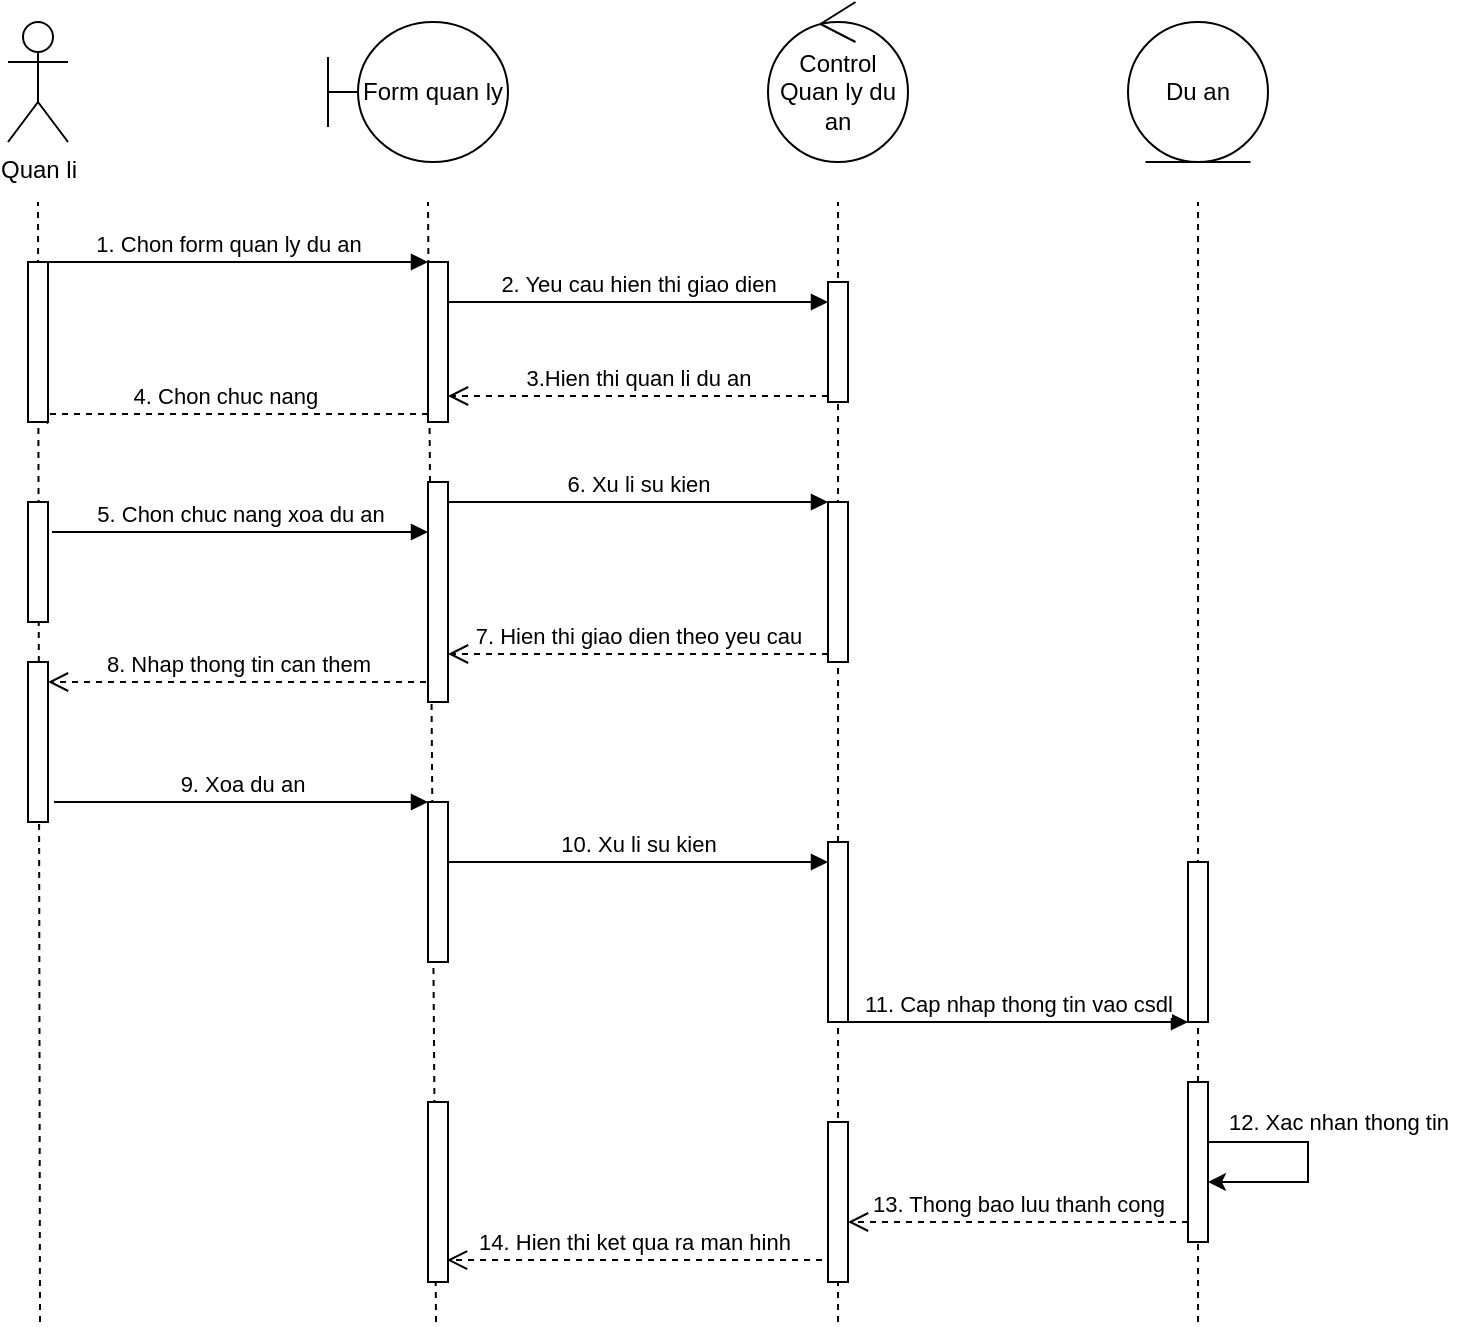 <mxfile version="19.0.3" type="device"><diagram id="TlLgcRQLpCOpPVlJkADE" name="Page-1"><mxGraphModel dx="1100" dy="857" grid="1" gridSize="10" guides="1" tooltips="1" connect="1" arrows="1" fold="1" page="1" pageScale="1" pageWidth="850" pageHeight="1100" math="0" shadow="0"><root><mxCell id="0"/><mxCell id="1" parent="0"/><mxCell id="avVNHmsN--5fyMBNd4J9-59" value="" style="endArrow=none;dashed=1;html=1;rounded=0;fontSize=11;" parent="1" edge="1"><mxGeometry width="50" height="50" relative="1" as="geometry"><mxPoint x="705" y="700" as="sourcePoint"/><mxPoint x="705" y="140" as="targetPoint"/></mxGeometry></mxCell><mxCell id="avVNHmsN--5fyMBNd4J9-57" value="" style="endArrow=none;dashed=1;html=1;rounded=0;fontSize=11;" parent="1" edge="1"><mxGeometry width="50" height="50" relative="1" as="geometry"><mxPoint x="525" y="700" as="sourcePoint"/><mxPoint x="525" y="140" as="targetPoint"/></mxGeometry></mxCell><mxCell id="avVNHmsN--5fyMBNd4J9-54" value="" style="endArrow=none;dashed=1;html=1;rounded=0;fontSize=11;" parent="1" edge="1"><mxGeometry width="50" height="50" relative="1" as="geometry"><mxPoint x="126" y="700" as="sourcePoint"/><mxPoint x="125" y="140" as="targetPoint"/></mxGeometry></mxCell><mxCell id="avVNHmsN--5fyMBNd4J9-56" value="" style="endArrow=none;dashed=1;html=1;rounded=0;fontSize=11;" parent="1" edge="1"><mxGeometry width="50" height="50" relative="1" as="geometry"><mxPoint x="324" y="700" as="sourcePoint"/><mxPoint x="320" y="140" as="targetPoint"/></mxGeometry></mxCell><mxCell id="avVNHmsN--5fyMBNd4J9-1" value="Quan li" style="shape=umlActor;verticalLabelPosition=bottom;verticalAlign=top;html=1;outlineConnect=0;" parent="1" vertex="1"><mxGeometry x="110" y="50" width="30" height="60" as="geometry"/></mxCell><mxCell id="avVNHmsN--5fyMBNd4J9-3" value="Form quan ly" style="shape=umlBoundary;whiteSpace=wrap;html=1;" parent="1" vertex="1"><mxGeometry x="270" y="50" width="90" height="70" as="geometry"/></mxCell><mxCell id="avVNHmsN--5fyMBNd4J9-4" value="Control Quan ly du an" style="ellipse;shape=umlControl;whiteSpace=wrap;html=1;" parent="1" vertex="1"><mxGeometry x="490" y="40" width="70" height="80" as="geometry"/></mxCell><mxCell id="avVNHmsN--5fyMBNd4J9-6" value="Du an" style="ellipse;shape=umlEntity;whiteSpace=wrap;html=1;" parent="1" vertex="1"><mxGeometry x="670" y="50" width="70" height="70" as="geometry"/></mxCell><mxCell id="avVNHmsN--5fyMBNd4J9-13" value="" style="html=1;points=[];perimeter=orthogonalPerimeter;" parent="1" vertex="1"><mxGeometry x="320" y="170" width="10" height="80" as="geometry"/></mxCell><mxCell id="avVNHmsN--5fyMBNd4J9-14" value="1. Chon form quan ly du an" style="html=1;verticalAlign=bottom;endArrow=block;entryX=0;entryY=0;rounded=0;" parent="1" target="avVNHmsN--5fyMBNd4J9-13" edge="1"><mxGeometry relative="1" as="geometry"><mxPoint x="120" y="170" as="sourcePoint"/></mxGeometry></mxCell><mxCell id="avVNHmsN--5fyMBNd4J9-15" value="4. Chon chuc nang&amp;nbsp;" style="html=1;verticalAlign=bottom;endArrow=open;dashed=1;endSize=8;exitX=0;exitY=0.95;rounded=0;" parent="1" source="avVNHmsN--5fyMBNd4J9-13" edge="1"><mxGeometry relative="1" as="geometry"><mxPoint x="120" y="246" as="targetPoint"/></mxGeometry></mxCell><mxCell id="avVNHmsN--5fyMBNd4J9-16" value="" style="html=1;points=[];perimeter=orthogonalPerimeter;" parent="1" vertex="1"><mxGeometry x="120" y="170" width="10" height="80" as="geometry"/></mxCell><mxCell id="avVNHmsN--5fyMBNd4J9-19" value="" style="html=1;points=[];perimeter=orthogonalPerimeter;" parent="1" vertex="1"><mxGeometry x="520" y="180" width="10" height="60" as="geometry"/></mxCell><mxCell id="avVNHmsN--5fyMBNd4J9-20" value="2. Yeu cau hien thi giao dien" style="html=1;verticalAlign=bottom;endArrow=block;rounded=0;exitX=1;exitY=0.25;exitDx=0;exitDy=0;exitPerimeter=0;" parent="1" source="avVNHmsN--5fyMBNd4J9-13" edge="1"><mxGeometry relative="1" as="geometry"><mxPoint x="330" y="180" as="sourcePoint"/><mxPoint x="520" y="190" as="targetPoint"/></mxGeometry></mxCell><mxCell id="avVNHmsN--5fyMBNd4J9-21" value="3.Hien thi quan li du an" style="html=1;verticalAlign=bottom;endArrow=open;dashed=1;endSize=8;exitX=0;exitY=0.95;rounded=0;" parent="1" source="avVNHmsN--5fyMBNd4J9-19" edge="1"><mxGeometry relative="1" as="geometry"><mxPoint x="330" y="237" as="targetPoint"/></mxGeometry></mxCell><mxCell id="avVNHmsN--5fyMBNd4J9-22" value="" style="html=1;points=[];perimeter=orthogonalPerimeter;" parent="1" vertex="1"><mxGeometry x="120" y="290" width="10" height="60" as="geometry"/></mxCell><mxCell id="avVNHmsN--5fyMBNd4J9-23" value="" style="html=1;points=[];perimeter=orthogonalPerimeter;" parent="1" vertex="1"><mxGeometry x="520" y="290" width="10" height="80" as="geometry"/></mxCell><mxCell id="avVNHmsN--5fyMBNd4J9-24" value="6. Xu li su kien" style="html=1;verticalAlign=bottom;endArrow=block;entryX=0;entryY=0;rounded=0;" parent="1" target="avVNHmsN--5fyMBNd4J9-23" edge="1"><mxGeometry relative="1" as="geometry"><mxPoint x="330" y="290" as="sourcePoint"/></mxGeometry></mxCell><mxCell id="avVNHmsN--5fyMBNd4J9-25" value="7. Hien thi giao dien theo yeu cau" style="html=1;verticalAlign=bottom;endArrow=open;dashed=1;endSize=8;exitX=0;exitY=0.95;rounded=0;" parent="1" source="avVNHmsN--5fyMBNd4J9-23" edge="1"><mxGeometry relative="1" as="geometry"><mxPoint x="330" y="366" as="targetPoint"/></mxGeometry></mxCell><mxCell id="avVNHmsN--5fyMBNd4J9-29" value="" style="html=1;points=[];perimeter=orthogonalPerimeter;" parent="1" vertex="1"><mxGeometry x="320" y="280" width="10" height="110" as="geometry"/></mxCell><mxCell id="avVNHmsN--5fyMBNd4J9-30" value="5. Chon chuc nang xoa du an" style="html=1;verticalAlign=bottom;endArrow=block;rounded=0;exitX=1.2;exitY=0.25;exitDx=0;exitDy=0;exitPerimeter=0;" parent="1" source="avVNHmsN--5fyMBNd4J9-22" edge="1"><mxGeometry relative="1" as="geometry"><mxPoint x="240" y="390" as="sourcePoint"/><mxPoint x="320" y="305" as="targetPoint"/></mxGeometry></mxCell><mxCell id="avVNHmsN--5fyMBNd4J9-31" value="8. Nhap thong tin can them" style="html=1;verticalAlign=bottom;endArrow=open;dashed=1;endSize=8;exitX=-0.1;exitY=0.909;rounded=0;exitDx=0;exitDy=0;exitPerimeter=0;" parent="1" source="avVNHmsN--5fyMBNd4J9-29" edge="1"><mxGeometry relative="1" as="geometry"><mxPoint x="130" y="380" as="targetPoint"/></mxGeometry></mxCell><mxCell id="avVNHmsN--5fyMBNd4J9-32" value="" style="html=1;points=[];perimeter=orthogonalPerimeter;" parent="1" vertex="1"><mxGeometry x="320" y="440" width="10" height="80" as="geometry"/></mxCell><mxCell id="avVNHmsN--5fyMBNd4J9-33" value="9. Xoa du an" style="html=1;verticalAlign=bottom;startArrow=none;endArrow=block;startSize=8;rounded=0;startFill=0;" parent="1" target="avVNHmsN--5fyMBNd4J9-32" edge="1"><mxGeometry relative="1" as="geometry"><mxPoint x="133" y="440" as="sourcePoint"/></mxGeometry></mxCell><mxCell id="avVNHmsN--5fyMBNd4J9-34" value="" style="html=1;points=[];perimeter=orthogonalPerimeter;" parent="1" vertex="1"><mxGeometry x="120" y="370" width="10" height="80" as="geometry"/></mxCell><mxCell id="avVNHmsN--5fyMBNd4J9-36" value="10. Xu li su kien" style="html=1;verticalAlign=bottom;startArrow=none;endArrow=block;startSize=8;rounded=0;exitX=1;exitY=0.375;exitDx=0;exitDy=0;exitPerimeter=0;startFill=0;" parent="1" source="avVNHmsN--5fyMBNd4J9-32" edge="1"><mxGeometry relative="1" as="geometry"><mxPoint x="460" y="470" as="sourcePoint"/><mxPoint x="520" y="470" as="targetPoint"/></mxGeometry></mxCell><mxCell id="avVNHmsN--5fyMBNd4J9-38" value="" style="html=1;points=[];perimeter=orthogonalPerimeter;" parent="1" vertex="1"><mxGeometry x="520" y="460" width="10" height="90" as="geometry"/></mxCell><mxCell id="avVNHmsN--5fyMBNd4J9-40" value="" style="html=1;points=[];perimeter=orthogonalPerimeter;" parent="1" vertex="1"><mxGeometry x="700" y="470" width="10" height="80" as="geometry"/></mxCell><mxCell id="avVNHmsN--5fyMBNd4J9-41" value="11. Cap nhap thong tin vao csdl" style="html=1;verticalAlign=bottom;startArrow=none;endArrow=block;startSize=8;rounded=0;startFill=0;" parent="1" target="avVNHmsN--5fyMBNd4J9-40" edge="1"><mxGeometry relative="1" as="geometry"><mxPoint x="530" y="550" as="sourcePoint"/></mxGeometry></mxCell><mxCell id="avVNHmsN--5fyMBNd4J9-45" value="" style="html=1;points=[];perimeter=orthogonalPerimeter;" parent="1" vertex="1"><mxGeometry x="700" y="580" width="10" height="80" as="geometry"/></mxCell><mxCell id="avVNHmsN--5fyMBNd4J9-46" style="edgeStyle=orthogonalEdgeStyle;rounded=0;orthogonalLoop=1;jettySize=auto;html=1;startArrow=none;startFill=0;" parent="1" source="avVNHmsN--5fyMBNd4J9-45" target="avVNHmsN--5fyMBNd4J9-45" edge="1"><mxGeometry relative="1" as="geometry"><Array as="points"><mxPoint x="760" y="620"/></Array></mxGeometry></mxCell><mxCell id="avVNHmsN--5fyMBNd4J9-47" value="13. Thong bao luu thanh cong" style="html=1;verticalAlign=bottom;endArrow=open;dashed=1;endSize=8;rounded=0;" parent="1" edge="1"><mxGeometry relative="1" as="geometry"><mxPoint x="700" y="650" as="sourcePoint"/><mxPoint x="530" y="650" as="targetPoint"/></mxGeometry></mxCell><mxCell id="avVNHmsN--5fyMBNd4J9-48" value="" style="html=1;points=[];perimeter=orthogonalPerimeter;" parent="1" vertex="1"><mxGeometry x="520" y="600" width="10" height="80" as="geometry"/></mxCell><mxCell id="avVNHmsN--5fyMBNd4J9-49" value="" style="html=1;points=[];perimeter=orthogonalPerimeter;" parent="1" vertex="1"><mxGeometry x="320" y="590" width="10" height="90" as="geometry"/></mxCell><mxCell id="avVNHmsN--5fyMBNd4J9-50" value="14. Hien thi ket qua ra man hinh" style="html=1;verticalAlign=bottom;endArrow=open;dashed=1;endSize=8;rounded=0;exitX=-0.3;exitY=0.863;exitDx=0;exitDy=0;exitPerimeter=0;" parent="1" source="avVNHmsN--5fyMBNd4J9-48" edge="1"><mxGeometry relative="1" as="geometry"><mxPoint x="500" y="670" as="sourcePoint"/><mxPoint x="329.5" y="669.04" as="targetPoint"/></mxGeometry></mxCell><mxCell id="avVNHmsN--5fyMBNd4J9-51" value="12. Xac nhan thong tin" style="text;html=1;align=center;verticalAlign=middle;resizable=0;points=[];autosize=1;strokeColor=none;fillColor=none;fontSize=11;" parent="1" vertex="1"><mxGeometry x="710" y="590" width="130" height="20" as="geometry"/></mxCell></root></mxGraphModel></diagram></mxfile>